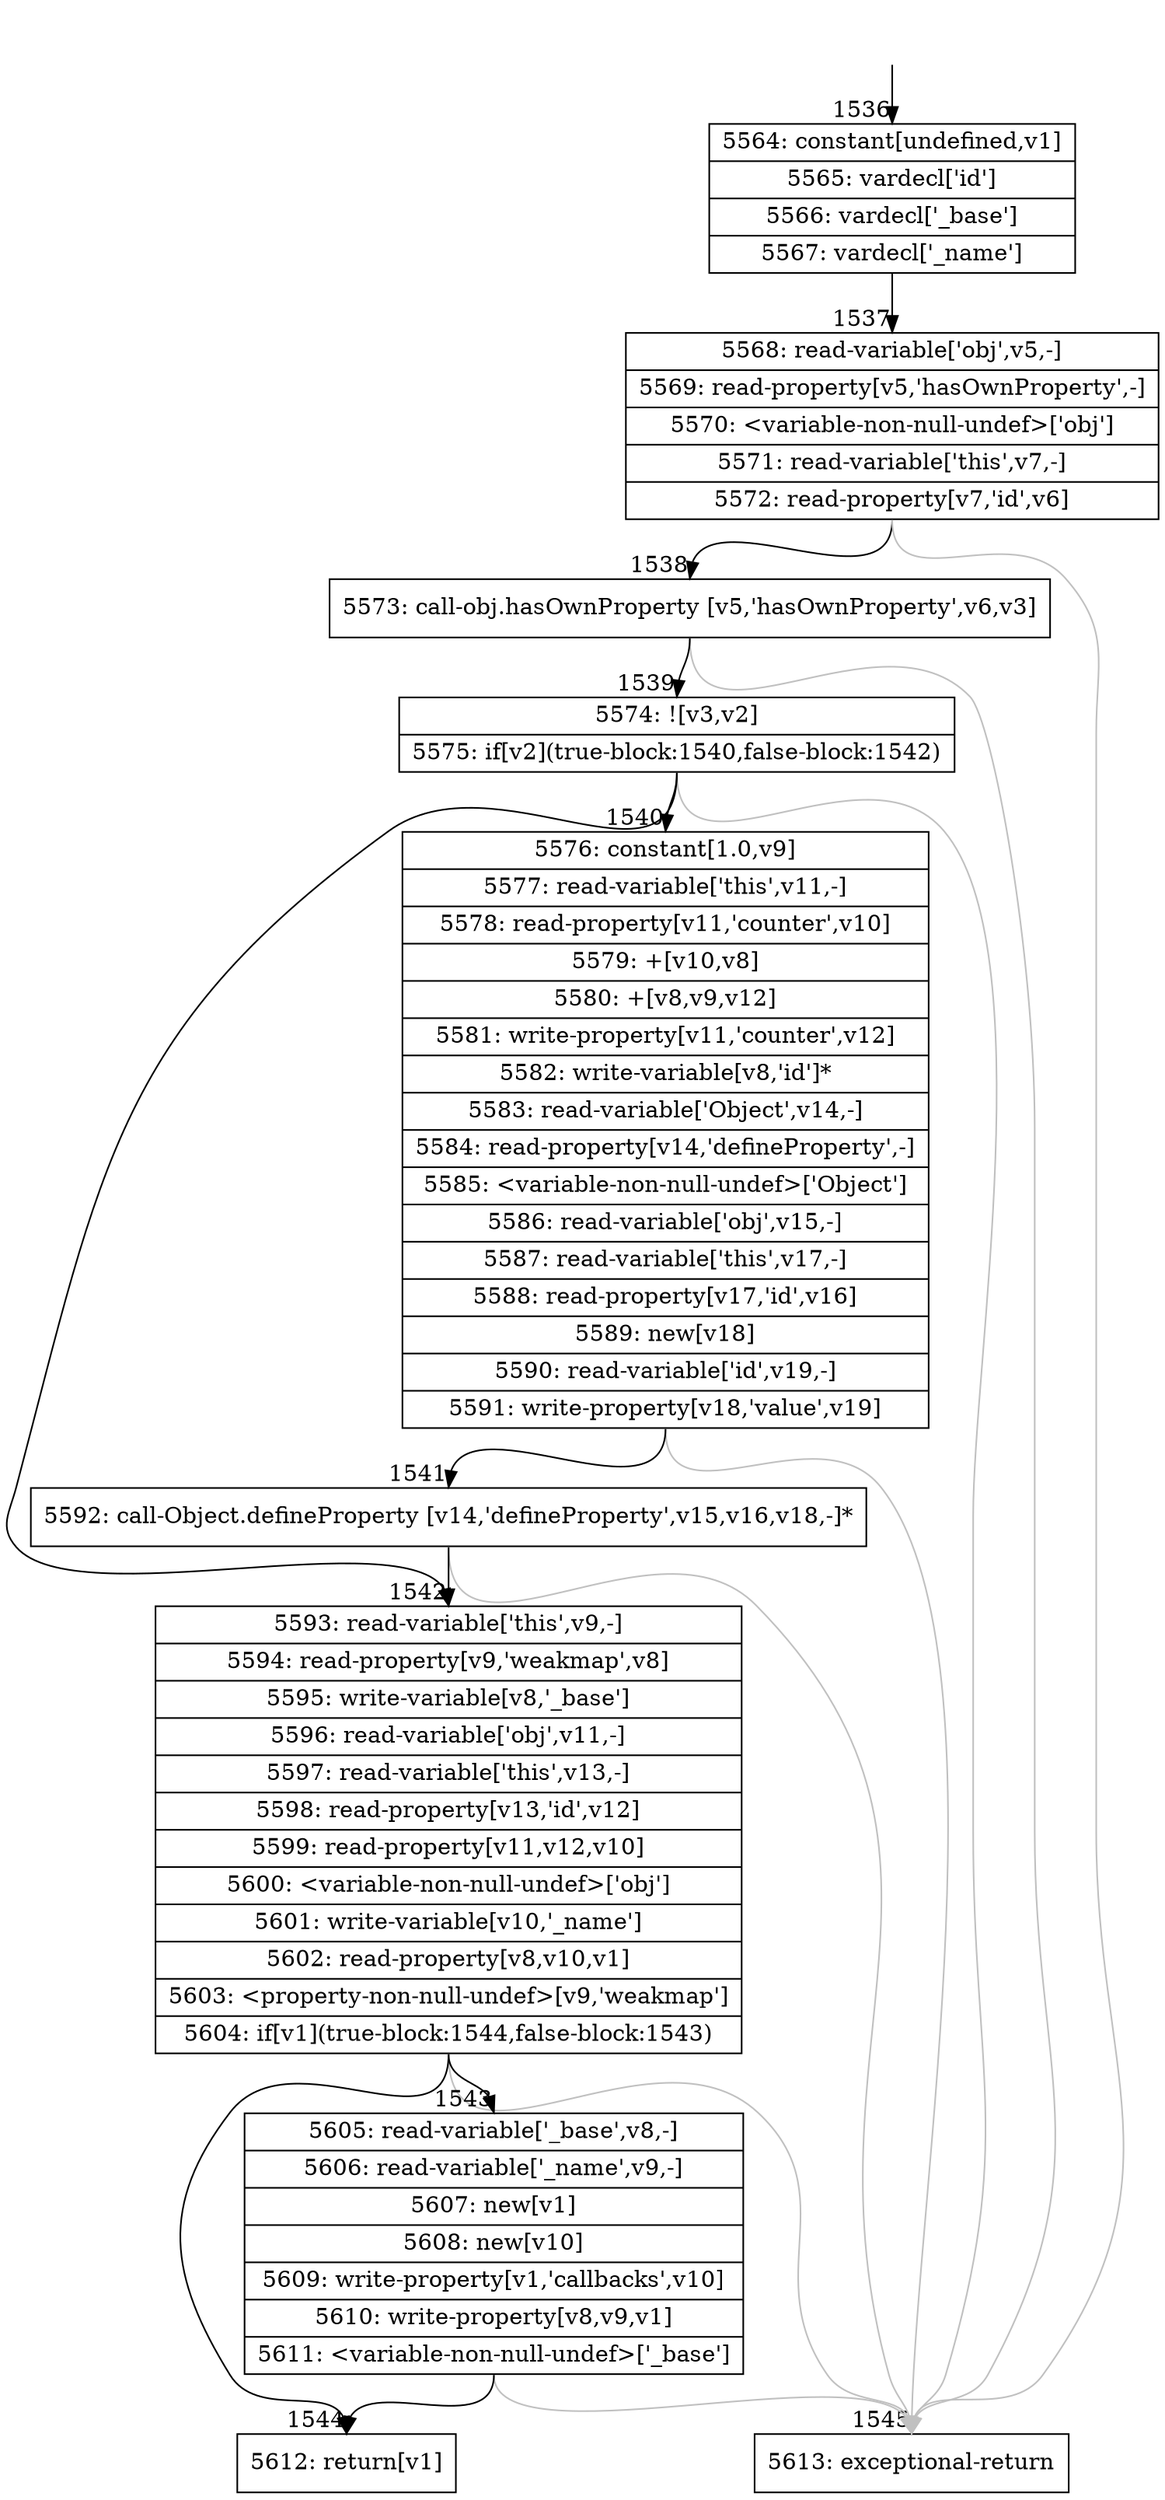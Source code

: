 digraph {
rankdir="TD"
BB_entry115[shape=none,label=""];
BB_entry115 -> BB1536 [tailport=s, headport=n, headlabel="    1536"]
BB1536 [shape=record label="{5564: constant[undefined,v1]|5565: vardecl['id']|5566: vardecl['_base']|5567: vardecl['_name']}" ] 
BB1536 -> BB1537 [tailport=s, headport=n, headlabel="      1537"]
BB1537 [shape=record label="{5568: read-variable['obj',v5,-]|5569: read-property[v5,'hasOwnProperty',-]|5570: \<variable-non-null-undef\>['obj']|5571: read-variable['this',v7,-]|5572: read-property[v7,'id',v6]}" ] 
BB1537 -> BB1538 [tailport=s, headport=n, headlabel="      1538"]
BB1537 -> BB1545 [tailport=s, headport=n, color=gray, headlabel="      1545"]
BB1538 [shape=record label="{5573: call-obj.hasOwnProperty [v5,'hasOwnProperty',v6,v3]}" ] 
BB1538 -> BB1539 [tailport=s, headport=n, headlabel="      1539"]
BB1538 -> BB1545 [tailport=s, headport=n, color=gray]
BB1539 [shape=record label="{5574: ![v3,v2]|5575: if[v2](true-block:1540,false-block:1542)}" ] 
BB1539 -> BB1540 [tailport=s, headport=n, headlabel="      1540"]
BB1539 -> BB1542 [tailport=s, headport=n, headlabel="      1542"]
BB1539 -> BB1545 [tailport=s, headport=n, color=gray]
BB1540 [shape=record label="{5576: constant[1.0,v9]|5577: read-variable['this',v11,-]|5578: read-property[v11,'counter',v10]|5579: +[v10,v8]|5580: +[v8,v9,v12]|5581: write-property[v11,'counter',v12]|5582: write-variable[v8,'id']*|5583: read-variable['Object',v14,-]|5584: read-property[v14,'defineProperty',-]|5585: \<variable-non-null-undef\>['Object']|5586: read-variable['obj',v15,-]|5587: read-variable['this',v17,-]|5588: read-property[v17,'id',v16]|5589: new[v18]|5590: read-variable['id',v19,-]|5591: write-property[v18,'value',v19]}" ] 
BB1540 -> BB1541 [tailport=s, headport=n, headlabel="      1541"]
BB1540 -> BB1545 [tailport=s, headport=n, color=gray]
BB1541 [shape=record label="{5592: call-Object.defineProperty [v14,'defineProperty',v15,v16,v18,-]*}" ] 
BB1541 -> BB1542 [tailport=s, headport=n]
BB1541 -> BB1545 [tailport=s, headport=n, color=gray]
BB1542 [shape=record label="{5593: read-variable['this',v9,-]|5594: read-property[v9,'weakmap',v8]|5595: write-variable[v8,'_base']|5596: read-variable['obj',v11,-]|5597: read-variable['this',v13,-]|5598: read-property[v13,'id',v12]|5599: read-property[v11,v12,v10]|5600: \<variable-non-null-undef\>['obj']|5601: write-variable[v10,'_name']|5602: read-property[v8,v10,v1]|5603: \<property-non-null-undef\>[v9,'weakmap']|5604: if[v1](true-block:1544,false-block:1543)}" ] 
BB1542 -> BB1544 [tailport=s, headport=n, headlabel="      1544"]
BB1542 -> BB1543 [tailport=s, headport=n, headlabel="      1543"]
BB1542 -> BB1545 [tailport=s, headport=n, color=gray]
BB1543 [shape=record label="{5605: read-variable['_base',v8,-]|5606: read-variable['_name',v9,-]|5607: new[v1]|5608: new[v10]|5609: write-property[v1,'callbacks',v10]|5610: write-property[v8,v9,v1]|5611: \<variable-non-null-undef\>['_base']}" ] 
BB1543 -> BB1544 [tailport=s, headport=n]
BB1543 -> BB1545 [tailport=s, headport=n, color=gray]
BB1544 [shape=record label="{5612: return[v1]}" ] 
BB1545 [shape=record label="{5613: exceptional-return}" ] 
//#$~ 1237
}
